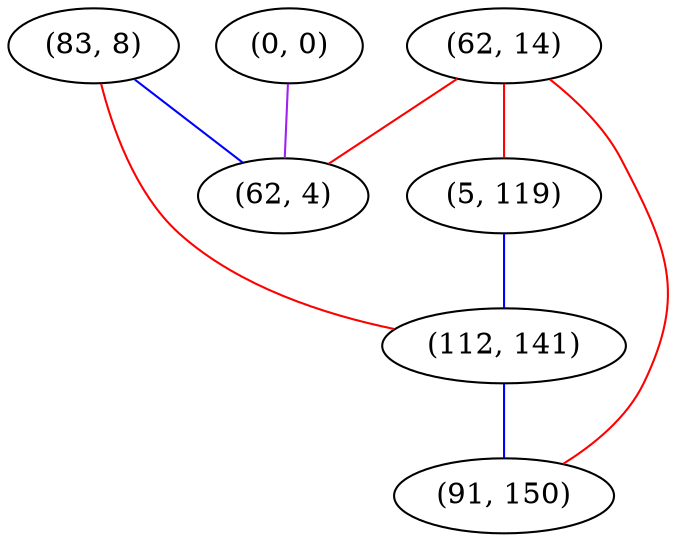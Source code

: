 graph "" {
"(83, 8)";
"(0, 0)";
"(62, 14)";
"(62, 4)";
"(5, 119)";
"(112, 141)";
"(91, 150)";
"(83, 8)" -- "(62, 4)"  [color=blue, key=0, weight=3];
"(83, 8)" -- "(112, 141)"  [color=red, key=0, weight=1];
"(0, 0)" -- "(62, 4)"  [color=purple, key=0, weight=4];
"(62, 14)" -- "(62, 4)"  [color=red, key=0, weight=1];
"(62, 14)" -- "(5, 119)"  [color=red, key=0, weight=1];
"(62, 14)" -- "(91, 150)"  [color=red, key=0, weight=1];
"(5, 119)" -- "(112, 141)"  [color=blue, key=0, weight=3];
"(112, 141)" -- "(91, 150)"  [color=blue, key=0, weight=3];
}
